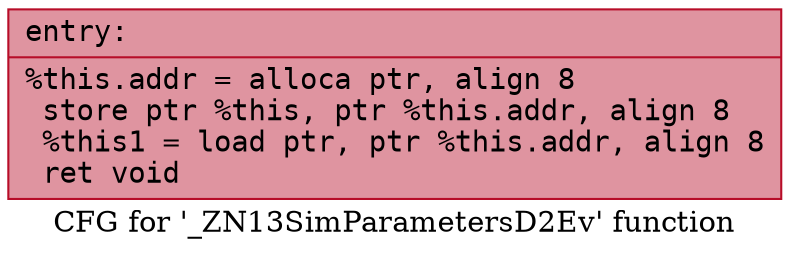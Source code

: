 digraph "CFG for '_ZN13SimParametersD2Ev' function" {
	label="CFG for '_ZN13SimParametersD2Ev' function";

	Node0x563b36899020 [shape=record,color="#b70d28ff", style=filled, fillcolor="#b70d2870" fontname="Courier",label="{entry:\l|  %this.addr = alloca ptr, align 8\l  store ptr %this, ptr %this.addr, align 8\l  %this1 = load ptr, ptr %this.addr, align 8\l  ret void\l}"];
}
